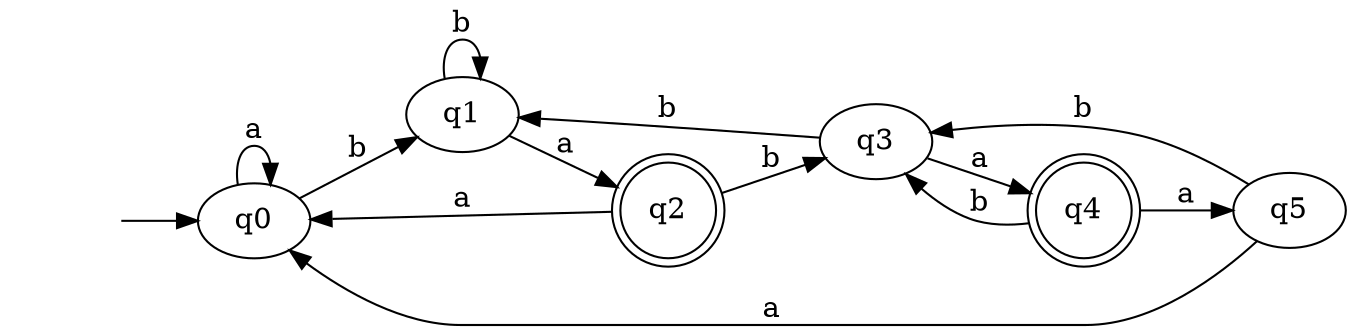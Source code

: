 digraph ndfa
{
	rankdir =  LR; node_start [label = "", shape = none]; 
	node_start ->  q0; 
	q4 [label =q4, shape = doublecircle]; 
	q2 [label =q2, shape = doublecircle]; 
	q0 -> q0 [label=a]; 
	q0 -> q1 [label=b]; 
	q1 -> q2 [label=a]; 
	q1 -> q1 [label=b]; 
	q2 -> q0 [label=a]; 
	q2 -> q3 [label=b]; 
	q3 -> q4 [label=a]; 
	q3 -> q1 [label=b]; 
	q4 -> q5 [label=a]; 
	q4 -> q3 [label=b]; 
	q5 -> q0 [label=a]; 
	q5 -> q3 [label=b]; 
}